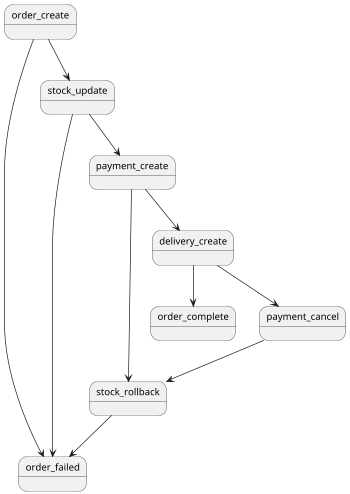 @startuml

state order_create
state order_complete
state order_failed
state stock_update
state stock_rollback
state payment_create
state payment_cancel
state delivery_create

order_create --> stock_update
stock_update --> payment_create
payment_create --> delivery_create
delivery_create --> order_complete
delivery_create --> payment_cancel
payment_cancel --> stock_rollback
stock_rollback --> order_failed
payment_create --> stock_rollback
stock_update --> order_failed
order_create --> order_failed


scale 350 width

@enduml
